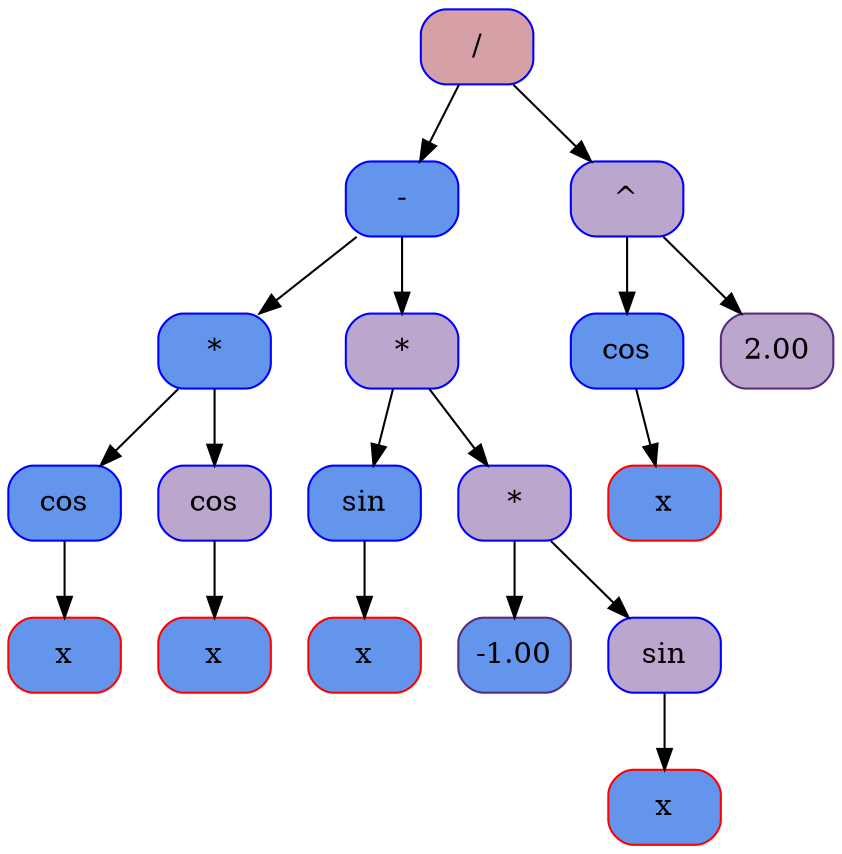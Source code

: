 digraph tree {
	node [shape=Mrecord, style=filled,                            fillcolor="#bba6cd", color="#552d7b"];
49808 [shape=record, style="filled,rounded", color=" #0000ff ",                          fillcolor="#d5a1a7", fontsize=14, label=" / "];
	49808 -> 49744;
49744 [shape=record, style="filled,rounded", color=" #0000ff ",                          fillcolor="#6495ed", fontsize=14, label=" - "];
	49744 -> 49680;
49680 [shape=record, style="filled,rounded", color=" #0000ff ",                          fillcolor="#6495ed", fontsize=14, label=" * "];
	49680 -> 49552;
49552 [shape=record, style="filled,rounded", color=" #0000ff ",                          fillcolor="#6495ed", fontsize=14, label=" cos "];
	49552 -> 49488;
49488 [shape=record, style="filled,rounded", color="#FF0000",                          fillcolor="#6495ed", fontsize=14, label=" x "];
	49680 -> 49232;
49232 [shape=record, style="filled,rounded", color=" #0000ff ",                          fillcolor="#bba6cd", fontsize=14, label=" cos "];
	49232 -> 49296;
49296 [shape=record, style="filled,rounded", color="#FF0000",                          fillcolor="#6495ed", fontsize=14, label=" x "];
	49744 -> 49168;
49168 [shape=record, style="filled,rounded", color=" #0000ff ",                          fillcolor="#bba6cd", fontsize=14, label=" * "];
	49168 -> 49040;
49040 [shape=record, style="filled,rounded", color=" #0000ff ",                          fillcolor="#6495ed", fontsize=14, label=" sin "];
	49040 -> 49104;
49104 [shape=record, style="filled,rounded", color="#FF0000",                          fillcolor="#6495ed", fontsize=14, label=" x "];
	49168 -> 48912;
48912 [shape=record, style="filled,rounded", color=" #0000ff ",                          fillcolor="#bba6cd", fontsize=14, label=" * "];
	48912 -> 48848;
48848 [shape=record, style="filled,rounded", color="#552d7b",                          fillcolor="#6495ed", fontsize=14, label=" -1.00 "];
	48912 -> 48784;
48784 [shape=record, style="filled,rounded", color=" #0000ff ",                          fillcolor="#bba6cd", fontsize=14, label=" sin "];
	48784 -> 48720;
48720 [shape=record, style="filled,rounded", color="#FF0000",                          fillcolor="#6495ed", fontsize=14, label=" x "];
	49808 -> 48528;
48528 [shape=record, style="filled,rounded", color=" #0000ff ",                          fillcolor="#bba6cd", fontsize=14, label=" ^ "];
	48528 -> 48400;
48400 [shape=record, style="filled,rounded", color=" #0000ff ",                          fillcolor="#6495ed", fontsize=14, label=" cos "];
	48400 -> 48464;
48464 [shape=record, style="filled,rounded", color="#FF0000",                          fillcolor="#6495ed", fontsize=14, label=" x "];
	48528 -> 48336;
48336 [shape=record, style="filled,rounded", color="#552d7b",                          fillcolor="#bba6cd", fontsize=14, label=" 2.00 "];
}

